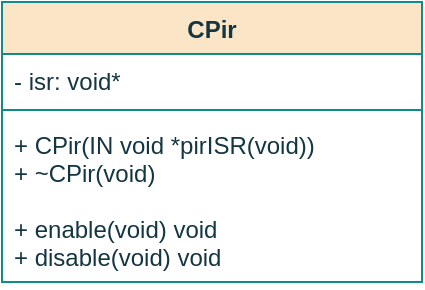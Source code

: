 <mxfile version="16.0.2" type="github" pages="3">
  <diagram id="TWfBG6paHgwE_CAJPIZ4" name="Class">
    <mxGraphModel dx="450" dy="240" grid="1" gridSize="10" guides="1" tooltips="1" connect="1" arrows="1" fold="1" page="1" pageScale="1" pageWidth="827" pageHeight="1169" math="0" shadow="0">
      <root>
        <mxCell id="0" />
        <mxCell id="1" parent="0" />
        <mxCell id="kGdsgUmFQzVUNrGJF741-2" value="CPir" style="swimlane;fontStyle=1;align=center;verticalAlign=top;childLayout=stackLayout;horizontal=1;startSize=26;horizontalStack=0;resizeParent=1;resizeParentMax=0;resizeLast=0;collapsible=1;marginBottom=0;fillColor=#FAE5C7;strokeColor=#0F8B8D;fontColor=#143642;" vertex="1" parent="1">
          <mxGeometry x="309" y="140" width="210" height="140" as="geometry" />
        </mxCell>
        <mxCell id="kGdsgUmFQzVUNrGJF741-3" value="- isr: void*&#xa;&#xa;&#xa;" style="text;strokeColor=none;fillColor=none;align=left;verticalAlign=top;spacingLeft=4;spacingRight=4;overflow=hidden;rotatable=0;points=[[0,0.5],[1,0.5]];portConstraint=eastwest;fontColor=#143642;fontStyle=0" vertex="1" parent="kGdsgUmFQzVUNrGJF741-2">
          <mxGeometry y="26" width="210" height="24" as="geometry" />
        </mxCell>
        <mxCell id="kGdsgUmFQzVUNrGJF741-4" value="" style="line;strokeWidth=1;fillColor=none;align=left;verticalAlign=middle;spacingTop=-1;spacingLeft=3;spacingRight=3;rotatable=0;labelPosition=right;points=[];portConstraint=eastwest;labelBackgroundColor=#DAD2D8;strokeColor=#0F8B8D;fontColor=#143642;" vertex="1" parent="kGdsgUmFQzVUNrGJF741-2">
          <mxGeometry y="50" width="210" height="8" as="geometry" />
        </mxCell>
        <mxCell id="kGdsgUmFQzVUNrGJF741-5" value="+ CPir(IN void *pirISR(void))&#xa;+ ~CPir(void)&#xa;&#xa;+ enable(void) void&#xa;+ disable(void) void&#xa;&#xa; " style="text;strokeColor=none;fillColor=none;align=left;verticalAlign=top;spacingLeft=4;spacingRight=4;overflow=hidden;rotatable=0;points=[[0,0.5],[1,0.5]];portConstraint=eastwest;fontColor=#143642;spacing=2;fontStyle=0" vertex="1" parent="kGdsgUmFQzVUNrGJF741-2">
          <mxGeometry y="58" width="210" height="82" as="geometry" />
        </mxCell>
      </root>
    </mxGraphModel>
  </diagram>
  <diagram id="EubKbIE0oCBdHCRkwixs" name="Constructor">
    <mxGraphModel dx="771" dy="411" grid="1" gridSize="10" guides="1" tooltips="1" connect="1" arrows="1" fold="1" page="1" pageScale="1" pageWidth="850" pageHeight="1100" math="0" shadow="0">
      <root>
        <mxCell id="gARFbOcgHYlfv7_gP0-p-0" />
        <mxCell id="gARFbOcgHYlfv7_gP0-p-1" parent="gARFbOcgHYlfv7_gP0-p-0" />
        <mxCell id="gARFbOcgHYlfv7_gP0-p-2" style="edgeStyle=orthogonalEdgeStyle;curved=0;rounded=1;sketch=0;orthogonalLoop=1;jettySize=auto;html=1;exitX=0.5;exitY=1;exitDx=0;exitDy=0;entryX=0.5;entryY=0;entryDx=0;entryDy=0;fontColor=#143642;strokeColor=#A8201A;fillColor=#FAE5C7;" parent="gARFbOcgHYlfv7_gP0-p-1" source="gARFbOcgHYlfv7_gP0-p-3" edge="1">
          <mxGeometry relative="1" as="geometry">
            <mxPoint x="435.26" y="120.0" as="targetPoint" />
          </mxGeometry>
        </mxCell>
        <mxCell id="gARFbOcgHYlfv7_gP0-p-3" value="&lt;div&gt;CPir&lt;/div&gt;&lt;div&gt;&lt;br&gt;&lt;/div&gt;&lt;div&gt;IN: *&lt;i&gt;&lt;span style=&quot;font-weight: normal&quot;&gt;pirISR()&lt;/span&gt;&lt;/i&gt; &lt;/div&gt;" style="ellipse;whiteSpace=wrap;html=1;fillColor=#FAE5C7;strokeColor=#0F8B8D;fontColor=#143642;fontStyle=1" parent="gARFbOcgHYlfv7_gP0-p-1" vertex="1">
          <mxGeometry x="380.39" y="30" width="109.74" height="60" as="geometry" />
        </mxCell>
        <mxCell id="gARFbOcgHYlfv7_gP0-p-4" style="edgeStyle=orthogonalEdgeStyle;curved=0;rounded=1;sketch=0;orthogonalLoop=1;jettySize=auto;html=1;exitX=0.5;exitY=1;exitDx=0;exitDy=0;entryX=0.5;entryY=0;entryDx=0;entryDy=0;fontColor=#143642;strokeColor=#A8201A;fillColor=#FAE5C7;" parent="gARFbOcgHYlfv7_gP0-p-1" source="gARFbOcgHYlfv7_gP0-p-5" target="7fnPPoHgS05gTDmaX3kL-0" edge="1">
          <mxGeometry relative="1" as="geometry">
            <mxPoint x="435" y="200" as="targetPoint" />
          </mxGeometry>
        </mxCell>
        <mxCell id="gARFbOcgHYlfv7_gP0-p-5" value="&lt;b&gt;Insert&lt;/b&gt; PIR device driver" style="rounded=0;whiteSpace=wrap;html=1;sketch=0;fontColor=#143642;strokeColor=#0F8B8D;fillColor=#FAE5C7;" parent="gARFbOcgHYlfv7_gP0-p-1" vertex="1">
          <mxGeometry x="360.26" y="120" width="150" height="30" as="geometry" />
        </mxCell>
        <mxCell id="gARFbOcgHYlfv7_gP0-p-6" style="edgeStyle=orthogonalEdgeStyle;curved=0;rounded=1;sketch=0;orthogonalLoop=1;jettySize=auto;html=1;exitX=0.5;exitY=1;exitDx=0;exitDy=0;entryX=0.5;entryY=0;entryDx=0;entryDy=0;fontColor=#143642;strokeColor=#A8201A;fillColor=#FAE5C7;" parent="gARFbOcgHYlfv7_gP0-p-1" source="LV8X2QdvA9ExCRtLHR7V-0" target="gARFbOcgHYlfv7_gP0-p-8" edge="1">
          <mxGeometry relative="1" as="geometry">
            <mxPoint x="434.76" y="240" as="sourcePoint" />
          </mxGeometry>
        </mxCell>
        <mxCell id="gARFbOcgHYlfv7_gP0-p-8" value="End" style="ellipse;whiteSpace=wrap;html=1;fillColor=#FAE5C7;strokeColor=#0F8B8D;fontColor=#143642;fontStyle=1" parent="gARFbOcgHYlfv7_gP0-p-1" vertex="1">
          <mxGeometry x="406.14" y="270" width="58.25" height="40" as="geometry" />
        </mxCell>
        <mxCell id="LV8X2QdvA9ExCRtLHR7V-0" value="&lt;b&gt;Set ISR&lt;/b&gt; to *&lt;i&gt;pirISR()&lt;/i&gt;" style="rounded=0;whiteSpace=wrap;html=1;sketch=0;fontColor=#143642;strokeColor=#0F8B8D;fillColor=#FAE5C7;" parent="gARFbOcgHYlfv7_gP0-p-1" vertex="1">
          <mxGeometry x="360.26" y="220" width="150" height="30" as="geometry" />
        </mxCell>
        <mxCell id="Y4TFFLjypiq3IUlGHGo--0" value="function that will implement the &lt;b&gt;PIR ISR&lt;/b&gt;" style="shape=note;whiteSpace=wrap;html=1;backgroundOutline=1;darkOpacity=0.05;rounded=0;sketch=0;fontColor=#143642;strokeColor=#0F8B8D;fillColor=#FAE5C7;size=9;fontSize=10;align=center;horizontal=1;verticalAlign=middle;" parent="gARFbOcgHYlfv7_gP0-p-1" vertex="1">
          <mxGeometry x="210" y="80" width="110" height="50" as="geometry" />
        </mxCell>
        <mxCell id="Y4TFFLjypiq3IUlGHGo--1" value="" style="endArrow=none;dashed=1;html=1;rounded=1;sketch=0;fontColor=#143642;strokeColor=#A8201A;fillColor=#FAE5C7;curved=0;exitX=0;exitY=0;exitDx=110;exitDy=29.5;exitPerimeter=0;entryX=0;entryY=1;entryDx=0;entryDy=0;" parent="gARFbOcgHYlfv7_gP0-p-1" source="Y4TFFLjypiq3IUlGHGo--0" target="gARFbOcgHYlfv7_gP0-p-3" edge="1">
          <mxGeometry width="50" height="50" relative="1" as="geometry">
            <mxPoint x="310.19" y="90.0" as="sourcePoint" />
            <mxPoint x="330.19" y="120" as="targetPoint" />
          </mxGeometry>
        </mxCell>
        <mxCell id="jg5DfZLlj7k6wXaWBkHM-0" style="edgeStyle=orthogonalEdgeStyle;curved=0;rounded=1;sketch=0;orthogonalLoop=1;jettySize=auto;html=1;exitX=0.5;exitY=1;exitDx=0;exitDy=0;entryX=0.5;entryY=0;entryDx=0;entryDy=0;fontColor=#143642;strokeColor=#A8201A;fillColor=#FAE5C7;" parent="gARFbOcgHYlfv7_gP0-p-1" edge="1">
          <mxGeometry relative="1" as="geometry">
            <mxPoint x="645" y="120.0" as="targetPoint" />
            <mxPoint x="645" y="90" as="sourcePoint" />
          </mxGeometry>
        </mxCell>
        <mxCell id="jg5DfZLlj7k6wXaWBkHM-2" value="&lt;b&gt;Remove&lt;/b&gt; PIR device driver" style="rounded=0;whiteSpace=wrap;html=1;sketch=0;fontColor=#143642;strokeColor=#0F8B8D;fillColor=#FAE5C7;" parent="gARFbOcgHYlfv7_gP0-p-1" vertex="1">
          <mxGeometry x="570" y="170" width="150" height="30" as="geometry" />
        </mxCell>
        <mxCell id="jg5DfZLlj7k6wXaWBkHM-3" style="edgeStyle=orthogonalEdgeStyle;curved=0;rounded=1;sketch=0;orthogonalLoop=1;jettySize=auto;html=1;exitX=0.5;exitY=1;exitDx=0;exitDy=0;entryX=0.5;entryY=0;entryDx=0;entryDy=0;fontColor=#143642;strokeColor=#A8201A;fillColor=#FAE5C7;" parent="gARFbOcgHYlfv7_gP0-p-1" target="jg5DfZLlj7k6wXaWBkHM-4" edge="1" source="jg5DfZLlj7k6wXaWBkHM-2">
          <mxGeometry relative="1" as="geometry">
            <mxPoint x="645" y="220" as="sourcePoint" />
          </mxGeometry>
        </mxCell>
        <mxCell id="jg5DfZLlj7k6wXaWBkHM-4" value="End" style="ellipse;whiteSpace=wrap;html=1;fillColor=#FAE5C7;strokeColor=#0F8B8D;fontColor=#143642;fontStyle=1" parent="gARFbOcgHYlfv7_gP0-p-1" vertex="1">
          <mxGeometry x="615.88" y="220" width="58.25" height="40" as="geometry" />
        </mxCell>
        <mxCell id="jg5DfZLlj7k6wXaWBkHM-5" style="edgeStyle=orthogonalEdgeStyle;rounded=1;orthogonalLoop=1;jettySize=auto;html=1;exitX=0.5;exitY=1;exitDx=0;exitDy=0;entryX=0.5;entryY=0;entryDx=0;entryDy=0;strokeColor=#A8201A;" parent="gARFbOcgHYlfv7_gP0-p-1" source="jg5DfZLlj7k6wXaWBkHM-6" target="jg5DfZLlj7k6wXaWBkHM-2" edge="1">
          <mxGeometry relative="1" as="geometry" />
        </mxCell>
        <mxCell id="jg5DfZLlj7k6wXaWBkHM-6" value="&lt;b&gt;Disable ISR&lt;/b&gt;&lt;i&gt;&lt;/i&gt;" style="rounded=0;whiteSpace=wrap;html=1;sketch=0;fontColor=#143642;strokeColor=#0F8B8D;fillColor=#FAE5C7;" parent="gARFbOcgHYlfv7_gP0-p-1" vertex="1">
          <mxGeometry x="570" y="120" width="150" height="30" as="geometry" />
        </mxCell>
        <mxCell id="7fnPPoHgS05gTDmaX3kL-3" style="edgeStyle=orthogonalEdgeStyle;rounded=1;orthogonalLoop=1;jettySize=auto;html=1;exitX=0.5;exitY=1;exitDx=0;exitDy=0;entryX=0.5;entryY=0;entryDx=0;entryDy=0;strokeColor=#A8201A;" edge="1" parent="gARFbOcgHYlfv7_gP0-p-1" source="7fnPPoHgS05gTDmaX3kL-0" target="LV8X2QdvA9ExCRtLHR7V-0">
          <mxGeometry relative="1" as="geometry" />
        </mxCell>
        <mxCell id="7fnPPoHgS05gTDmaX3kL-0" value="&lt;i&gt;isr&lt;/i&gt; &amp;lt;- &lt;i&gt;pirISR&lt;/i&gt;()" style="rounded=0;whiteSpace=wrap;html=1;sketch=0;fontColor=#143642;strokeColor=#0F8B8D;fillColor=#FAE5C7;" vertex="1" parent="gARFbOcgHYlfv7_gP0-p-1">
          <mxGeometry x="360.26" y="170" width="150" height="30" as="geometry" />
        </mxCell>
        <mxCell id="7fnPPoHgS05gTDmaX3kL-4" value="&lt;div&gt;~CPir&lt;/div&gt;" style="ellipse;whiteSpace=wrap;html=1;fillColor=#FAE5C7;strokeColor=#0F8B8D;fontColor=#143642;fontStyle=1" vertex="1" parent="gARFbOcgHYlfv7_gP0-p-1">
          <mxGeometry x="590.13" y="30" width="109.74" height="60" as="geometry" />
        </mxCell>
      </root>
    </mxGraphModel>
  </diagram>
  <diagram id="evubPEsX5PaMZOcNnIjU" name="enable">
    <mxGraphModel dx="643" dy="343" grid="1" gridSize="10" guides="1" tooltips="1" connect="1" arrows="1" fold="1" page="1" pageScale="1" pageWidth="850" pageHeight="1100" math="0" shadow="0">
      <root>
        <mxCell id="0UQ1jOrk-JBHyipLRqd7-0" />
        <mxCell id="0UQ1jOrk-JBHyipLRqd7-1" parent="0UQ1jOrk-JBHyipLRqd7-0" />
        <mxCell id="0UQ1jOrk-JBHyipLRqd7-2" style="edgeStyle=orthogonalEdgeStyle;curved=0;rounded=1;sketch=0;orthogonalLoop=1;jettySize=auto;html=1;exitX=0.5;exitY=1;exitDx=0;exitDy=0;entryX=0.5;entryY=0;entryDx=0;entryDy=0;fontColor=#143642;strokeColor=#A8201A;fillColor=#FAE5C7;" edge="1" parent="0UQ1jOrk-JBHyipLRqd7-1" source="0UQ1jOrk-JBHyipLRqd7-3">
          <mxGeometry relative="1" as="geometry">
            <mxPoint x="340" y="120.0" as="targetPoint" />
          </mxGeometry>
        </mxCell>
        <mxCell id="0UQ1jOrk-JBHyipLRqd7-3" value="&lt;div&gt;Enable&lt;/div&gt;" style="ellipse;whiteSpace=wrap;html=1;fillColor=#FAE5C7;strokeColor=#0F8B8D;fontColor=#143642;fontStyle=1" vertex="1" parent="0UQ1jOrk-JBHyipLRqd7-1">
          <mxGeometry x="300" y="60" width="80" height="40" as="geometry" />
        </mxCell>
        <mxCell id="0UQ1jOrk-JBHyipLRqd7-4" style="edgeStyle=orthogonalEdgeStyle;curved=0;rounded=1;sketch=0;orthogonalLoop=1;jettySize=auto;html=1;exitX=0.5;exitY=1;exitDx=0;exitDy=0;entryX=0.5;entryY=0;entryDx=0;entryDy=0;fontColor=#143642;strokeColor=#A8201A;fillColor=#FAE5C7;" edge="1" parent="0UQ1jOrk-JBHyipLRqd7-1" source="0UQ1jOrk-JBHyipLRqd7-6" target="0UQ1jOrk-JBHyipLRqd7-5">
          <mxGeometry relative="1" as="geometry">
            <mxPoint x="339.5" y="170" as="sourcePoint" />
          </mxGeometry>
        </mxCell>
        <mxCell id="0UQ1jOrk-JBHyipLRqd7-5" value="End" style="ellipse;whiteSpace=wrap;html=1;fillColor=#FAE5C7;strokeColor=#0F8B8D;fontColor=#143642;fontStyle=1" vertex="1" parent="0UQ1jOrk-JBHyipLRqd7-1">
          <mxGeometry x="320.44" y="170" width="39.12" height="30" as="geometry" />
        </mxCell>
        <mxCell id="0UQ1jOrk-JBHyipLRqd7-6" value="&lt;b&gt;Enable ISR&lt;/b&gt; &lt;i&gt;isr&lt;/i&gt;" style="rounded=0;whiteSpace=wrap;html=1;sketch=0;fontColor=#143642;strokeColor=#0F8B8D;fillColor=#FAE5C7;" vertex="1" parent="0UQ1jOrk-JBHyipLRqd7-1">
          <mxGeometry x="265" y="120" width="150" height="30" as="geometry" />
        </mxCell>
        <mxCell id="jvzoEfgxW_hhNlArfKmk-4" style="edgeStyle=orthogonalEdgeStyle;curved=0;rounded=1;sketch=0;orthogonalLoop=1;jettySize=auto;html=1;exitX=0.5;exitY=1;exitDx=0;exitDy=0;entryX=0.5;entryY=0;entryDx=0;entryDy=0;fontColor=#143642;strokeColor=#A8201A;fillColor=#FAE5C7;" edge="1" parent="0UQ1jOrk-JBHyipLRqd7-1" source="jvzoEfgxW_hhNlArfKmk-5">
          <mxGeometry relative="1" as="geometry">
            <mxPoint x="515" y="120.0" as="targetPoint" />
          </mxGeometry>
        </mxCell>
        <mxCell id="jvzoEfgxW_hhNlArfKmk-5" value="Disable" style="ellipse;whiteSpace=wrap;html=1;fillColor=#FAE5C7;strokeColor=#0F8B8D;fontColor=#143642;fontStyle=1" vertex="1" parent="0UQ1jOrk-JBHyipLRqd7-1">
          <mxGeometry x="475" y="60" width="80" height="40" as="geometry" />
        </mxCell>
        <mxCell id="jvzoEfgxW_hhNlArfKmk-6" style="edgeStyle=orthogonalEdgeStyle;curved=0;rounded=1;sketch=0;orthogonalLoop=1;jettySize=auto;html=1;exitX=0.5;exitY=1;exitDx=0;exitDy=0;entryX=0.5;entryY=0;entryDx=0;entryDy=0;fontColor=#143642;strokeColor=#A8201A;fillColor=#FAE5C7;" edge="1" parent="0UQ1jOrk-JBHyipLRqd7-1" source="jvzoEfgxW_hhNlArfKmk-8" target="jvzoEfgxW_hhNlArfKmk-7">
          <mxGeometry relative="1" as="geometry">
            <mxPoint x="514.5" y="170" as="sourcePoint" />
          </mxGeometry>
        </mxCell>
        <mxCell id="jvzoEfgxW_hhNlArfKmk-7" value="End" style="ellipse;whiteSpace=wrap;html=1;fillColor=#FAE5C7;strokeColor=#0F8B8D;fontColor=#143642;fontStyle=1" vertex="1" parent="0UQ1jOrk-JBHyipLRqd7-1">
          <mxGeometry x="495.44" y="170" width="39.12" height="30" as="geometry" />
        </mxCell>
        <mxCell id="jvzoEfgxW_hhNlArfKmk-8" value="&lt;b&gt;Enable ISR &lt;/b&gt;&lt;i&gt;isr&lt;/i&gt;&lt;b&gt;&lt;br&gt;&lt;/b&gt;" style="rounded=0;whiteSpace=wrap;html=1;sketch=0;fontColor=#143642;strokeColor=#0F8B8D;fillColor=#FAE5C7;" vertex="1" parent="0UQ1jOrk-JBHyipLRqd7-1">
          <mxGeometry x="440" y="120" width="150" height="30" as="geometry" />
        </mxCell>
      </root>
    </mxGraphModel>
  </diagram>
</mxfile>
